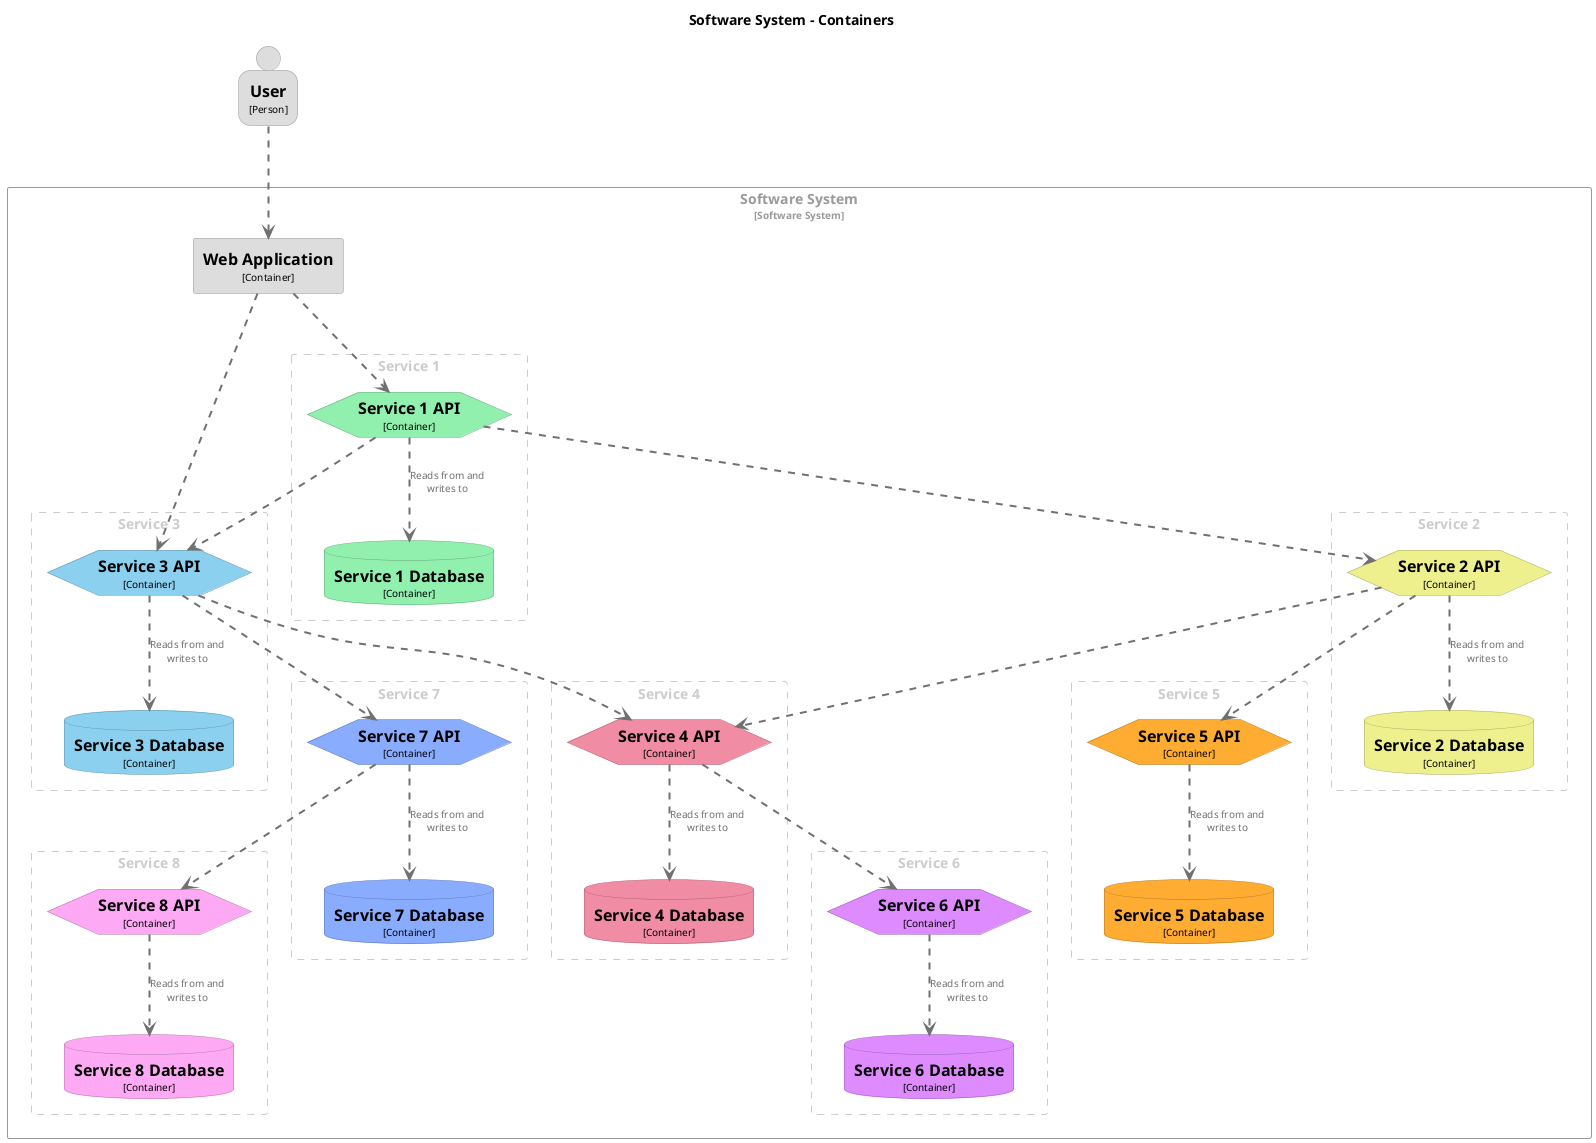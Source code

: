@startuml
set separator none
title Software System - Containers

top to bottom direction

skinparam {
  arrowFontSize 10
  defaultTextAlignment center
  wrapWidth 200
  maxMessageSize 100
}

hide stereotype

skinparam hexagon<<SoftwareSystem.Service1API>> {
  BackgroundColor #91f0ae
  FontColor #000000
  BorderColor #65a879
  shadowing false
}
skinparam database<<SoftwareSystem.Service1Database>> {
  BackgroundColor #91f0ae
  FontColor #000000
  BorderColor #65a879
  shadowing false
}
skinparam hexagon<<SoftwareSystem.Service2API>> {
  BackgroundColor #edf08c
  FontColor #000000
  BorderColor #a5a862
  shadowing false
}
skinparam database<<SoftwareSystem.Service2Database>> {
  BackgroundColor #edf08c
  FontColor #000000
  BorderColor #a5a862
  shadowing false
}
skinparam hexagon<<SoftwareSystem.Service3API>> {
  BackgroundColor #8cd0f0
  FontColor #000000
  BorderColor #6291a8
  shadowing false
}
skinparam database<<SoftwareSystem.Service3Database>> {
  BackgroundColor #8cd0f0
  FontColor #000000
  BorderColor #6291a8
  shadowing false
}
skinparam hexagon<<SoftwareSystem.Service4API>> {
  BackgroundColor #f08ca4
  FontColor #000000
  BorderColor #a86272
  shadowing false
}
skinparam database<<SoftwareSystem.Service4Database>> {
  BackgroundColor #f08ca4
  FontColor #000000
  BorderColor #a86272
  shadowing false
}
skinparam hexagon<<SoftwareSystem.Service5API>> {
  BackgroundColor #ffac33
  FontColor #000000
  BorderColor #b27823
  shadowing false
}
skinparam database<<SoftwareSystem.Service5Database>> {
  BackgroundColor #ffac33
  FontColor #000000
  BorderColor #b27823
  shadowing false
}
skinparam hexagon<<SoftwareSystem.Service6API>> {
  BackgroundColor #dd8bfe
  FontColor #000000
  BorderColor #9a61b1
  shadowing false
}
skinparam database<<SoftwareSystem.Service6Database>> {
  BackgroundColor #dd8bfe
  FontColor #000000
  BorderColor #9a61b1
  shadowing false
}
skinparam hexagon<<SoftwareSystem.Service7API>> {
  BackgroundColor #89acff
  FontColor #000000
  BorderColor #5f78b2
  shadowing false
}
skinparam database<<SoftwareSystem.Service7Database>> {
  BackgroundColor #89acff
  FontColor #000000
  BorderColor #5f78b2
  shadowing false
}
skinparam hexagon<<SoftwareSystem.Service8API>> {
  BackgroundColor #fda9f4
  FontColor #000000
  BorderColor #b176aa
  shadowing false
}
skinparam database<<SoftwareSystem.Service8Database>> {
  BackgroundColor #fda9f4
  FontColor #000000
  BorderColor #b176aa
  shadowing false
}
skinparam person<<User>> {
  BackgroundColor #dddddd
  FontColor #000000
  BorderColor #9a9a9a
  shadowing false
}
skinparam rectangle<<SoftwareSystem.WebApplication>> {
  BackgroundColor #dddddd
  FontColor #000000
  BorderColor #9a9a9a
  shadowing false
}
skinparam rectangle<<SoftwareSystem>> {
  BorderColor #9a9a9a
  FontColor #9a9a9a
  shadowing false
}

person "==User\n<size:10>[Person]</size>" <<User>> as User

rectangle "Software System\n<size:10>[Software System]</size>" <<SoftwareSystem>> {
  rectangle "Service 1" <<group1>> as group1 {
    skinparam RectangleBorderColor<<group1>> #cccccc
    skinparam RectangleFontColor<<group1>> #cccccc
    skinparam RectangleBorderStyle<<group1>> dashed

    hexagon "==Service 1 API\n<size:10>[Container]</size>" <<SoftwareSystem.Service1API>> as SoftwareSystem.Service1API
    database "==Service 1 Database\n<size:10>[Container]</size>" <<SoftwareSystem.Service1Database>> as SoftwareSystem.Service1Database
  }

  rectangle "Service 2" <<group2>> as group2 {
    skinparam RectangleBorderColor<<group2>> #cccccc
    skinparam RectangleFontColor<<group2>> #cccccc
    skinparam RectangleBorderStyle<<group2>> dashed

    hexagon "==Service 2 API\n<size:10>[Container]</size>" <<SoftwareSystem.Service2API>> as SoftwareSystem.Service2API
    database "==Service 2 Database\n<size:10>[Container]</size>" <<SoftwareSystem.Service2Database>> as SoftwareSystem.Service2Database
  }

  rectangle "Service 3" <<group3>> as group3 {
    skinparam RectangleBorderColor<<group3>> #cccccc
    skinparam RectangleFontColor<<group3>> #cccccc
    skinparam RectangleBorderStyle<<group3>> dashed

    hexagon "==Service 3 API\n<size:10>[Container]</size>" <<SoftwareSystem.Service3API>> as SoftwareSystem.Service3API
    database "==Service 3 Database\n<size:10>[Container]</size>" <<SoftwareSystem.Service3Database>> as SoftwareSystem.Service3Database
  }

  rectangle "Service 4" <<group4>> as group4 {
    skinparam RectangleBorderColor<<group4>> #cccccc
    skinparam RectangleFontColor<<group4>> #cccccc
    skinparam RectangleBorderStyle<<group4>> dashed

    hexagon "==Service 4 API\n<size:10>[Container]</size>" <<SoftwareSystem.Service4API>> as SoftwareSystem.Service4API
    database "==Service 4 Database\n<size:10>[Container]</size>" <<SoftwareSystem.Service4Database>> as SoftwareSystem.Service4Database
  }

  rectangle "Service 5" <<group5>> as group5 {
    skinparam RectangleBorderColor<<group5>> #cccccc
    skinparam RectangleFontColor<<group5>> #cccccc
    skinparam RectangleBorderStyle<<group5>> dashed

    hexagon "==Service 5 API\n<size:10>[Container]</size>" <<SoftwareSystem.Service5API>> as SoftwareSystem.Service5API
    database "==Service 5 Database\n<size:10>[Container]</size>" <<SoftwareSystem.Service5Database>> as SoftwareSystem.Service5Database
  }

  rectangle "Service 6" <<group6>> as group6 {
    skinparam RectangleBorderColor<<group6>> #cccccc
    skinparam RectangleFontColor<<group6>> #cccccc
    skinparam RectangleBorderStyle<<group6>> dashed

    hexagon "==Service 6 API\n<size:10>[Container]</size>" <<SoftwareSystem.Service6API>> as SoftwareSystem.Service6API
    database "==Service 6 Database\n<size:10>[Container]</size>" <<SoftwareSystem.Service6Database>> as SoftwareSystem.Service6Database
  }

  rectangle "Service 7" <<group7>> as group7 {
    skinparam RectangleBorderColor<<group7>> #cccccc
    skinparam RectangleFontColor<<group7>> #cccccc
    skinparam RectangleBorderStyle<<group7>> dashed

    hexagon "==Service 7 API\n<size:10>[Container]</size>" <<SoftwareSystem.Service7API>> as SoftwareSystem.Service7API
    database "==Service 7 Database\n<size:10>[Container]</size>" <<SoftwareSystem.Service7Database>> as SoftwareSystem.Service7Database
  }

  rectangle "Service 8" <<group8>> as group8 {
    skinparam RectangleBorderColor<<group8>> #cccccc
    skinparam RectangleFontColor<<group8>> #cccccc
    skinparam RectangleBorderStyle<<group8>> dashed

    hexagon "==Service 8 API\n<size:10>[Container]</size>" <<SoftwareSystem.Service8API>> as SoftwareSystem.Service8API
    database "==Service 8 Database\n<size:10>[Container]</size>" <<SoftwareSystem.Service8Database>> as SoftwareSystem.Service8Database
  }

  rectangle "==Web Application\n<size:10>[Container]</size>" <<SoftwareSystem.WebApplication>> as SoftwareSystem.WebApplication
}

SoftwareSystem.Service3API .[#707070,thickness=2].> SoftwareSystem.Service3Database : "<color:#707070>Reads from and writes to"
SoftwareSystem.Service4API .[#707070,thickness=2].> SoftwareSystem.Service4Database : "<color:#707070>Reads from and writes to"
SoftwareSystem.Service5API .[#707070,thickness=2].> SoftwareSystem.Service5Database : "<color:#707070>Reads from and writes to"
SoftwareSystem.Service6API .[#707070,thickness=2].> SoftwareSystem.Service6Database : "<color:#707070>Reads from and writes to"
SoftwareSystem.Service7API .[#707070,thickness=2].> SoftwareSystem.Service7Database : "<color:#707070>Reads from and writes to"
SoftwareSystem.Service8API .[#707070,thickness=2].> SoftwareSystem.Service8Database : "<color:#707070>Reads from and writes to"
User .[#707070,thickness=2].> SoftwareSystem.WebApplication : "<color:#707070>"
SoftwareSystem.WebApplication .[#707070,thickness=2].> SoftwareSystem.Service1API : "<color:#707070>"
SoftwareSystem.Service1API .[#707070,thickness=2].> SoftwareSystem.Service2API : "<color:#707070>"
SoftwareSystem.Service1API .[#707070,thickness=2].> SoftwareSystem.Service3API : "<color:#707070>"
SoftwareSystem.Service2API .[#707070,thickness=2].> SoftwareSystem.Service4API : "<color:#707070>"
SoftwareSystem.Service2API .[#707070,thickness=2].> SoftwareSystem.Service5API : "<color:#707070>"
SoftwareSystem.WebApplication .[#707070,thickness=2].> SoftwareSystem.Service3API : "<color:#707070>"
SoftwareSystem.Service3API .[#707070,thickness=2].> SoftwareSystem.Service4API : "<color:#707070>"
SoftwareSystem.Service3API .[#707070,thickness=2].> SoftwareSystem.Service7API : "<color:#707070>"
SoftwareSystem.Service4API .[#707070,thickness=2].> SoftwareSystem.Service6API : "<color:#707070>"
SoftwareSystem.Service7API .[#707070,thickness=2].> SoftwareSystem.Service8API : "<color:#707070>"
SoftwareSystem.Service1API .[#707070,thickness=2].> SoftwareSystem.Service1Database : "<color:#707070>Reads from and writes to"
SoftwareSystem.Service2API .[#707070,thickness=2].> SoftwareSystem.Service2Database : "<color:#707070>Reads from and writes to"
@enduml
